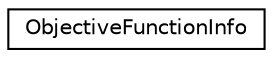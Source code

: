 digraph "Graphical Class Hierarchy"
{
  edge [fontname="Helvetica",fontsize="10",labelfontname="Helvetica",labelfontsize="10"];
  node [fontname="Helvetica",fontsize="10",shape=record];
  rankdir="LR";
  Node0 [label="ObjectiveFunctionInfo",height=0.2,width=0.4,color="black", fillcolor="white", style="filled",URL="$structkaldi_1_1nnet3_1_1ObjectiveFunctionInfo.html"];
}
